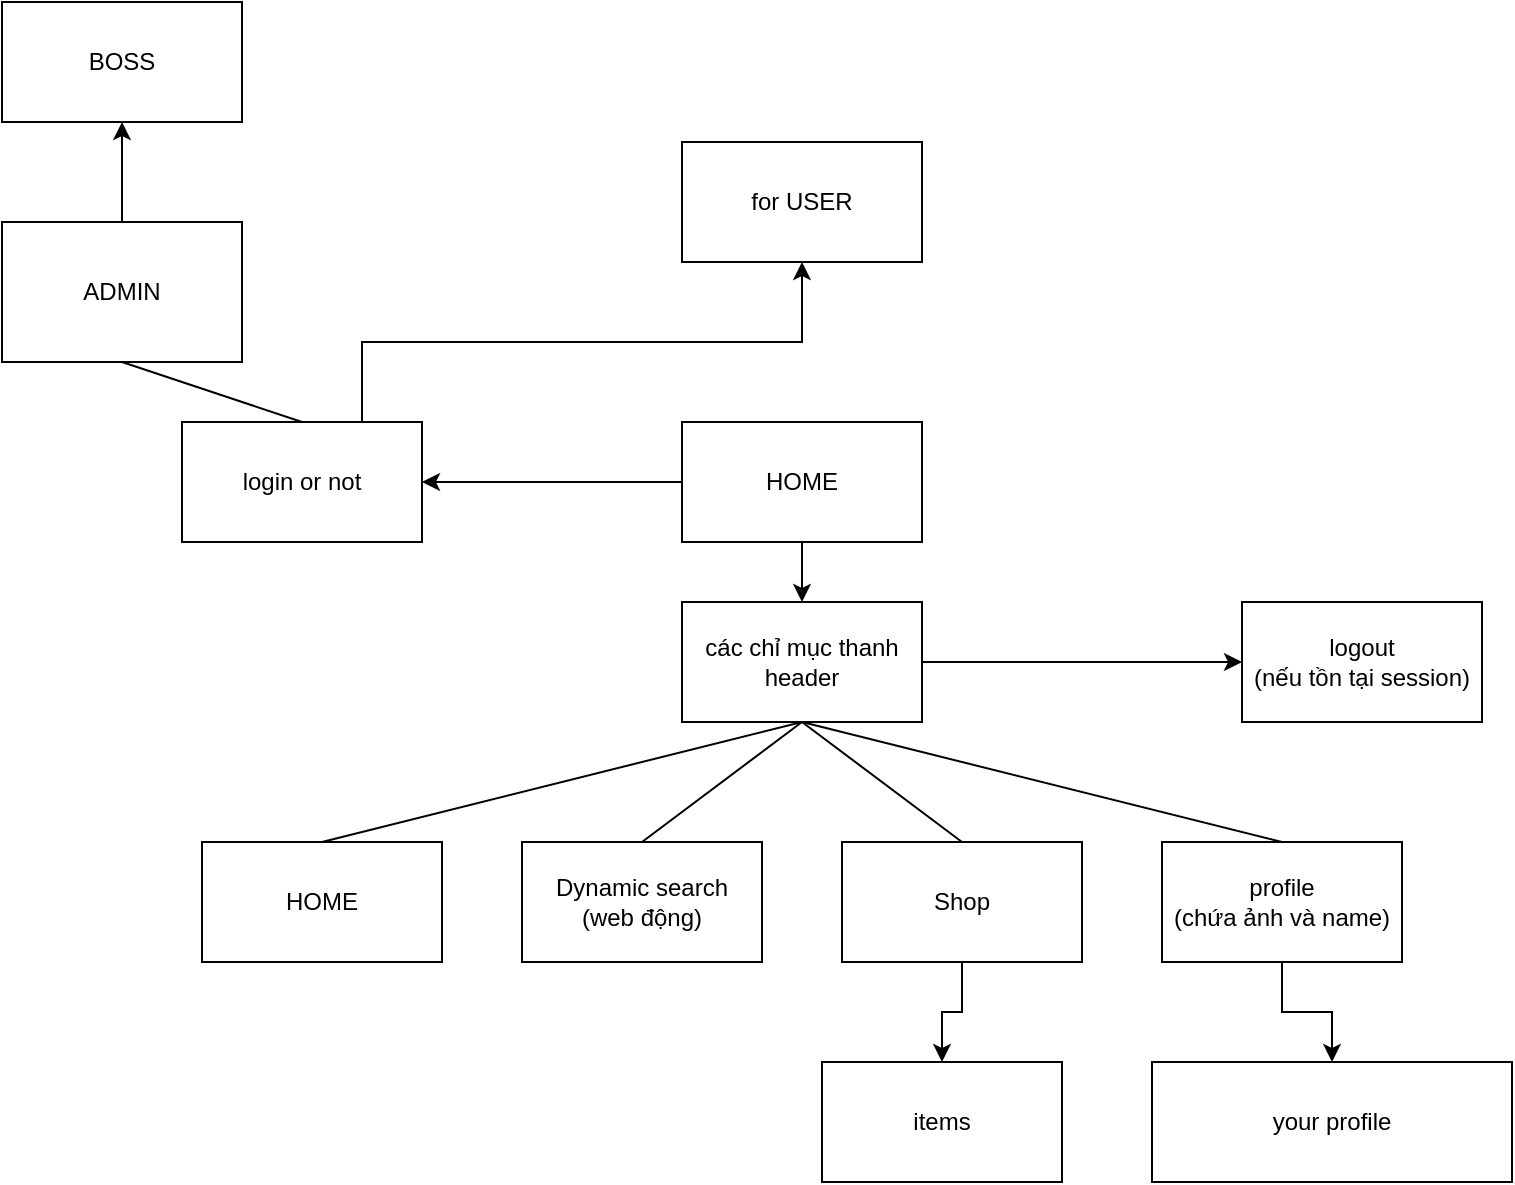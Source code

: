<mxfile version="13.9.9" type="device" pages="4"><diagram id="Ve616RyTgCaGr1OR9E2b" name="Page-1"><mxGraphModel dx="852" dy="494" grid="1" gridSize="10" guides="1" tooltips="1" connect="1" arrows="1" fold="1" page="1" pageScale="1" pageWidth="1169" pageHeight="827" math="0" shadow="0"><root><mxCell id="0"/><mxCell id="1" parent="0"/><mxCell id="bPznSyXP8PeqoaFr3_en-28" style="edgeStyle=orthogonalEdgeStyle;rounded=0;orthogonalLoop=1;jettySize=auto;html=1;exitX=0;exitY=0.5;exitDx=0;exitDy=0;entryX=1;entryY=0.5;entryDx=0;entryDy=0;" parent="1" source="bPznSyXP8PeqoaFr3_en-1" target="bPznSyXP8PeqoaFr3_en-2" edge="1"><mxGeometry relative="1" as="geometry"/></mxCell><mxCell id="bPznSyXP8PeqoaFr3_en-29" style="edgeStyle=orthogonalEdgeStyle;rounded=0;orthogonalLoop=1;jettySize=auto;html=1;exitX=0.5;exitY=1;exitDx=0;exitDy=0;entryX=0.5;entryY=0;entryDx=0;entryDy=0;" parent="1" source="bPznSyXP8PeqoaFr3_en-1" target="bPznSyXP8PeqoaFr3_en-4" edge="1"><mxGeometry relative="1" as="geometry"/></mxCell><mxCell id="bPznSyXP8PeqoaFr3_en-1" value="HOME" style="rounded=0;whiteSpace=wrap;html=1;" parent="1" vertex="1"><mxGeometry x="350" y="220" width="120" height="60" as="geometry"/></mxCell><mxCell id="0j-hprAxuiH773EIPQpu-4" style="edgeStyle=orthogonalEdgeStyle;rounded=0;orthogonalLoop=1;jettySize=auto;html=1;exitX=0.75;exitY=0;exitDx=0;exitDy=0;entryX=0.5;entryY=1;entryDx=0;entryDy=0;" parent="1" source="bPznSyXP8PeqoaFr3_en-2" target="0j-hprAxuiH773EIPQpu-1" edge="1"><mxGeometry relative="1" as="geometry"/></mxCell><mxCell id="bPznSyXP8PeqoaFr3_en-2" value="login or not" style="rounded=0;whiteSpace=wrap;html=1;" parent="1" vertex="1"><mxGeometry x="100" y="220" width="120" height="60" as="geometry"/></mxCell><mxCell id="bPznSyXP8PeqoaFr3_en-26" style="edgeStyle=orthogonalEdgeStyle;rounded=0;orthogonalLoop=1;jettySize=auto;html=1;exitX=1;exitY=0.5;exitDx=0;exitDy=0;entryX=0;entryY=0.5;entryDx=0;entryDy=0;" parent="1" source="bPznSyXP8PeqoaFr3_en-4" target="bPznSyXP8PeqoaFr3_en-24" edge="1"><mxGeometry relative="1" as="geometry"/></mxCell><mxCell id="bPznSyXP8PeqoaFr3_en-4" value="các chỉ mục thanh header" style="rounded=0;whiteSpace=wrap;html=1;" parent="1" vertex="1"><mxGeometry x="350" y="310" width="120" height="60" as="geometry"/></mxCell><mxCell id="bPznSyXP8PeqoaFr3_en-6" value="HOME" style="rounded=0;whiteSpace=wrap;html=1;" parent="1" vertex="1"><mxGeometry x="110" y="430" width="120" height="60" as="geometry"/></mxCell><mxCell id="bPznSyXP8PeqoaFr3_en-7" value="Dynamic search&lt;br&gt;(web động)" style="rounded=0;whiteSpace=wrap;html=1;" parent="1" vertex="1"><mxGeometry x="270" y="430" width="120" height="60" as="geometry"/></mxCell><mxCell id="bPznSyXP8PeqoaFr3_en-23" style="edgeStyle=orthogonalEdgeStyle;rounded=0;orthogonalLoop=1;jettySize=auto;html=1;exitX=0.5;exitY=1;exitDx=0;exitDy=0;entryX=0.5;entryY=0;entryDx=0;entryDy=0;" parent="1" source="bPznSyXP8PeqoaFr3_en-8" target="bPznSyXP8PeqoaFr3_en-15" edge="1"><mxGeometry relative="1" as="geometry"/></mxCell><mxCell id="bPznSyXP8PeqoaFr3_en-8" value="Shop" style="rounded=0;whiteSpace=wrap;html=1;" parent="1" vertex="1"><mxGeometry x="430" y="430" width="120" height="60" as="geometry"/></mxCell><mxCell id="bPznSyXP8PeqoaFr3_en-9" value="" style="endArrow=none;html=1;exitX=0.5;exitY=0;exitDx=0;exitDy=0;entryX=0.5;entryY=1;entryDx=0;entryDy=0;" parent="1" source="bPznSyXP8PeqoaFr3_en-6" target="bPznSyXP8PeqoaFr3_en-4" edge="1"><mxGeometry width="50" height="50" relative="1" as="geometry"><mxPoint x="410" y="470" as="sourcePoint"/><mxPoint x="460" y="420" as="targetPoint"/></mxGeometry></mxCell><mxCell id="bPznSyXP8PeqoaFr3_en-10" value="" style="endArrow=none;html=1;exitX=0.5;exitY=0;exitDx=0;exitDy=0;" parent="1" source="bPznSyXP8PeqoaFr3_en-7" edge="1"><mxGeometry width="50" height="50" relative="1" as="geometry"><mxPoint x="410" y="470" as="sourcePoint"/><mxPoint x="410" y="370" as="targetPoint"/></mxGeometry></mxCell><mxCell id="bPznSyXP8PeqoaFr3_en-11" value="" style="endArrow=none;html=1;exitX=0.5;exitY=0;exitDx=0;exitDy=0;entryX=0.5;entryY=1;entryDx=0;entryDy=0;" parent="1" source="bPznSyXP8PeqoaFr3_en-8" target="bPznSyXP8PeqoaFr3_en-4" edge="1"><mxGeometry width="50" height="50" relative="1" as="geometry"><mxPoint x="500" y="510" as="sourcePoint"/><mxPoint x="550" y="460" as="targetPoint"/></mxGeometry></mxCell><mxCell id="bPznSyXP8PeqoaFr3_en-22" style="edgeStyle=orthogonalEdgeStyle;rounded=0;orthogonalLoop=1;jettySize=auto;html=1;exitX=0.5;exitY=1;exitDx=0;exitDy=0;" parent="1" source="bPznSyXP8PeqoaFr3_en-13" target="bPznSyXP8PeqoaFr3_en-20" edge="1"><mxGeometry relative="1" as="geometry"/></mxCell><mxCell id="bPznSyXP8PeqoaFr3_en-13" value="profile&lt;br&gt;(chứa ảnh và name)" style="rounded=0;whiteSpace=wrap;html=1;" parent="1" vertex="1"><mxGeometry x="590" y="430" width="120" height="60" as="geometry"/></mxCell><mxCell id="bPznSyXP8PeqoaFr3_en-14" value="" style="endArrow=none;html=1;exitX=0.5;exitY=0;exitDx=0;exitDy=0;entryX=0.5;entryY=1;entryDx=0;entryDy=0;" parent="1" source="bPznSyXP8PeqoaFr3_en-13" target="bPznSyXP8PeqoaFr3_en-4" edge="1"><mxGeometry width="50" height="50" relative="1" as="geometry"><mxPoint x="675" y="510" as="sourcePoint"/><mxPoint x="585" y="430" as="targetPoint"/></mxGeometry></mxCell><mxCell id="bPznSyXP8PeqoaFr3_en-15" value="items" style="rounded=0;whiteSpace=wrap;html=1;" parent="1" vertex="1"><mxGeometry x="420" y="540" width="120" height="60" as="geometry"/></mxCell><mxCell id="bPznSyXP8PeqoaFr3_en-20" value="your profile" style="rounded=0;whiteSpace=wrap;html=1;" parent="1" vertex="1"><mxGeometry x="585" y="540" width="180" height="60" as="geometry"/></mxCell><mxCell id="bPznSyXP8PeqoaFr3_en-24" value="logout&lt;br&gt;(nếu tồn tại session)" style="rounded=0;whiteSpace=wrap;html=1;" parent="1" vertex="1"><mxGeometry x="630" y="310" width="120" height="60" as="geometry"/></mxCell><mxCell id="0j-hprAxuiH773EIPQpu-1" value="for USER" style="rounded=0;whiteSpace=wrap;html=1;" parent="1" vertex="1"><mxGeometry x="350" y="80" width="120" height="60" as="geometry"/></mxCell><mxCell id="8zvH6snOqZYBXvHDL_-f-2" style="edgeStyle=orthogonalEdgeStyle;rounded=0;orthogonalLoop=1;jettySize=auto;html=1;exitX=0.5;exitY=0;exitDx=0;exitDy=0;entryX=0.5;entryY=1;entryDx=0;entryDy=0;" parent="1" source="0j-hprAxuiH773EIPQpu-2" target="8zvH6snOqZYBXvHDL_-f-1" edge="1"><mxGeometry relative="1" as="geometry"/></mxCell><mxCell id="0j-hprAxuiH773EIPQpu-2" value="ADMIN" style="rounded=0;whiteSpace=wrap;html=1;" parent="1" vertex="1"><mxGeometry x="10" y="120" width="120" height="70" as="geometry"/></mxCell><mxCell id="0j-hprAxuiH773EIPQpu-3" value="" style="endArrow=none;html=1;exitX=0.5;exitY=1;exitDx=0;exitDy=0;entryX=0.5;entryY=0;entryDx=0;entryDy=0;" parent="1" source="0j-hprAxuiH773EIPQpu-2" target="bPznSyXP8PeqoaFr3_en-2" edge="1"><mxGeometry width="50" height="50" relative="1" as="geometry"><mxPoint x="150" y="270" as="sourcePoint"/><mxPoint x="200" y="220" as="targetPoint"/></mxGeometry></mxCell><mxCell id="ajIfecVODcsdCLPNp4ba-1" value="HOME" style="rounded=0;whiteSpace=wrap;html=1;" parent="1" vertex="1"><mxGeometry x="350" y="220" width="120" height="60" as="geometry"/></mxCell><mxCell id="ajIfecVODcsdCLPNp4ba-2" value="các chỉ mục thanh header" style="rounded=0;whiteSpace=wrap;html=1;" parent="1" vertex="1"><mxGeometry x="350" y="310" width="120" height="60" as="geometry"/></mxCell><mxCell id="ajIfecVODcsdCLPNp4ba-3" value="logout&lt;br&gt;(nếu tồn tại session)" style="rounded=0;whiteSpace=wrap;html=1;" parent="1" vertex="1"><mxGeometry x="630" y="310" width="120" height="60" as="geometry"/></mxCell><mxCell id="8zvH6snOqZYBXvHDL_-f-1" value="BOSS" style="rounded=0;whiteSpace=wrap;html=1;" parent="1" vertex="1"><mxGeometry x="10" y="10" width="120" height="60" as="geometry"/></mxCell></root></mxGraphModel></diagram><diagram id="CWNGvtyZe-WgL6Mk0b5H" name="Page-2"><mxGraphModel dx="852" dy="494" grid="1" gridSize="10" guides="1" tooltips="1" connect="1" arrows="1" fold="1" page="1" pageScale="1" pageWidth="1169" pageHeight="827" math="0" shadow="0"><root><mxCell id="A9ywYz4NEu49PooU7hmq-0"/><mxCell id="A9ywYz4NEu49PooU7hmq-1" parent="A9ywYz4NEu49PooU7hmq-0"/><mxCell id="o0GmzEzlxpVEc2rHl6ne-7" style="edgeStyle=orthogonalEdgeStyle;rounded=0;orthogonalLoop=1;jettySize=auto;html=1;exitX=1;exitY=0.75;exitDx=0;exitDy=0;entryX=0;entryY=0.5;entryDx=0;entryDy=0;" edge="1" parent="A9ywYz4NEu49PooU7hmq-1" source="A9ywYz4NEu49PooU7hmq-2" target="o0GmzEzlxpVEc2rHl6ne-4"><mxGeometry relative="1" as="geometry"/></mxCell><mxCell id="A9ywYz4NEu49PooU7hmq-2" value="ADMIN" style="rounded=0;whiteSpace=wrap;html=1;" vertex="1" parent="A9ywYz4NEu49PooU7hmq-1"><mxGeometry x="110" y="90" width="130" height="60" as="geometry"/></mxCell><mxCell id="o0GmzEzlxpVEc2rHl6ne-1" value="Dynamic search&lt;br&gt;(web động)" style="rounded=0;whiteSpace=wrap;html=1;" vertex="1" parent="A9ywYz4NEu49PooU7hmq-1"><mxGeometry x="180" y="430" width="120" height="60" as="geometry"/></mxCell><mxCell id="o0GmzEzlxpVEc2rHl6ne-14" style="edgeStyle=orthogonalEdgeStyle;rounded=0;orthogonalLoop=1;jettySize=auto;html=1;exitX=0.5;exitY=1;exitDx=0;exitDy=0;entryX=0.5;entryY=0;entryDx=0;entryDy=0;" edge="1" parent="A9ywYz4NEu49PooU7hmq-1" source="o0GmzEzlxpVEc2rHl6ne-2" target="o0GmzEzlxpVEc2rHl6ne-15"><mxGeometry relative="1" as="geometry"><mxPoint x="410" y="540" as="targetPoint"/></mxGeometry></mxCell><mxCell id="o0GmzEzlxpVEc2rHl6ne-2" value="EDIT" style="rounded=0;whiteSpace=wrap;html=1;" vertex="1" parent="A9ywYz4NEu49PooU7hmq-1"><mxGeometry x="350" y="430" width="120" height="60" as="geometry"/></mxCell><mxCell id="o0GmzEzlxpVEc2rHl6ne-3" value="profile&lt;br&gt;(chứa ảnh và name)" style="rounded=0;whiteSpace=wrap;html=1;" vertex="1" parent="A9ywYz4NEu49PooU7hmq-1"><mxGeometry x="560" y="430" width="120" height="60" as="geometry"/></mxCell><mxCell id="o0GmzEzlxpVEc2rHl6ne-8" style="edgeStyle=orthogonalEdgeStyle;rounded=0;orthogonalLoop=1;jettySize=auto;html=1;exitX=0.5;exitY=1;exitDx=0;exitDy=0;entryX=0.5;entryY=0;entryDx=0;entryDy=0;" edge="1" parent="A9ywYz4NEu49PooU7hmq-1" source="o0GmzEzlxpVEc2rHl6ne-4" target="o0GmzEzlxpVEc2rHl6ne-5"><mxGeometry relative="1" as="geometry"/></mxCell><mxCell id="o0GmzEzlxpVEc2rHl6ne-4" value="HOME" style="rounded=0;whiteSpace=wrap;html=1;" vertex="1" parent="A9ywYz4NEu49PooU7hmq-1"><mxGeometry x="350" y="190" width="120" height="60" as="geometry"/></mxCell><mxCell id="o0GmzEzlxpVEc2rHl6ne-10" style="edgeStyle=orthogonalEdgeStyle;rounded=0;orthogonalLoop=1;jettySize=auto;html=1;exitX=0.5;exitY=1;exitDx=0;exitDy=0;" edge="1" parent="A9ywYz4NEu49PooU7hmq-1" source="o0GmzEzlxpVEc2rHl6ne-5" target="o0GmzEzlxpVEc2rHl6ne-2"><mxGeometry relative="1" as="geometry"/></mxCell><mxCell id="o0GmzEzlxpVEc2rHl6ne-11" style="edgeStyle=orthogonalEdgeStyle;rounded=0;orthogonalLoop=1;jettySize=auto;html=1;exitX=0;exitY=0.5;exitDx=0;exitDy=0;" edge="1" parent="A9ywYz4NEu49PooU7hmq-1" source="o0GmzEzlxpVEc2rHl6ne-5" target="o0GmzEzlxpVEc2rHl6ne-1"><mxGeometry relative="1" as="geometry"/></mxCell><mxCell id="o0GmzEzlxpVEc2rHl6ne-12" style="edgeStyle=orthogonalEdgeStyle;rounded=0;orthogonalLoop=1;jettySize=auto;html=1;exitX=1;exitY=0.5;exitDx=0;exitDy=0;entryX=0;entryY=0.5;entryDx=0;entryDy=0;" edge="1" parent="A9ywYz4NEu49PooU7hmq-1" source="o0GmzEzlxpVEc2rHl6ne-5" target="o0GmzEzlxpVEc2rHl6ne-6"><mxGeometry relative="1" as="geometry"/></mxCell><mxCell id="o0GmzEzlxpVEc2rHl6ne-13" style="edgeStyle=orthogonalEdgeStyle;rounded=0;orthogonalLoop=1;jettySize=auto;html=1;exitX=0.75;exitY=1;exitDx=0;exitDy=0;entryX=0.5;entryY=0;entryDx=0;entryDy=0;" edge="1" parent="A9ywYz4NEu49PooU7hmq-1" source="o0GmzEzlxpVEc2rHl6ne-5" target="o0GmzEzlxpVEc2rHl6ne-3"><mxGeometry relative="1" as="geometry"/></mxCell><mxCell id="o0GmzEzlxpVEc2rHl6ne-5" value="các chỉ mục thanh header" style="rounded=0;whiteSpace=wrap;html=1;" vertex="1" parent="A9ywYz4NEu49PooU7hmq-1"><mxGeometry x="350" y="290" width="120" height="60" as="geometry"/></mxCell><mxCell id="o0GmzEzlxpVEc2rHl6ne-6" value="logout&lt;br&gt;(nếu tồn tại session)" style="rounded=0;whiteSpace=wrap;html=1;" vertex="1" parent="A9ywYz4NEu49PooU7hmq-1"><mxGeometry x="560" y="290" width="120" height="60" as="geometry"/></mxCell><mxCell id="o0GmzEzlxpVEc2rHl6ne-15" value="ITEMS" style="rounded=0;whiteSpace=wrap;html=1;" vertex="1" parent="A9ywYz4NEu49PooU7hmq-1"><mxGeometry x="350" y="550" width="120" height="60" as="geometry"/></mxCell></root></mxGraphModel></diagram><diagram id="MB9v764AfnOpaAyUD9zC" name="Page-3"><mxGraphModel dx="852" dy="494" grid="1" gridSize="10" guides="1" tooltips="1" connect="1" arrows="1" fold="1" page="1" pageScale="1" pageWidth="1169" pageHeight="827" math="0" shadow="0"><root><mxCell id="3KnqSBzjOBWOmWO-A1bn-0"/><mxCell id="3KnqSBzjOBWOmWO-A1bn-1" parent="3KnqSBzjOBWOmWO-A1bn-0"/><mxCell id="EDe__Rp7vcTRf1h1Z-RH-0" style="edgeStyle=orthogonalEdgeStyle;rounded=0;orthogonalLoop=1;jettySize=auto;html=1;exitX=1;exitY=0.75;exitDx=0;exitDy=0;entryX=0;entryY=0.5;entryDx=0;entryDy=0;" parent="3KnqSBzjOBWOmWO-A1bn-1" source="EDe__Rp7vcTRf1h1Z-RH-1" target="EDe__Rp7vcTRf1h1Z-RH-7" edge="1"><mxGeometry relative="1" as="geometry"/></mxCell><mxCell id="evl_htXXJPaAQ5c8_FGG-1" style="edgeStyle=orthogonalEdgeStyle;rounded=0;orthogonalLoop=1;jettySize=auto;html=1;exitX=1;exitY=0.25;exitDx=0;exitDy=0;entryX=0;entryY=0.5;entryDx=0;entryDy=0;" parent="3KnqSBzjOBWOmWO-A1bn-1" source="EDe__Rp7vcTRf1h1Z-RH-1" target="evl_htXXJPaAQ5c8_FGG-2" edge="1"><mxGeometry relative="1" as="geometry"><mxPoint x="378.04" y="59.04" as="targetPoint"/></mxGeometry></mxCell><mxCell id="EDe__Rp7vcTRf1h1Z-RH-1" value="BOSS" style="rounded=0;whiteSpace=wrap;html=1;" parent="3KnqSBzjOBWOmWO-A1bn-1" vertex="1"><mxGeometry x="110" y="90" width="130" height="60" as="geometry"/></mxCell><mxCell id="EDe__Rp7vcTRf1h1Z-RH-2" value="Dynamic search&lt;br&gt;(web động)" style="rounded=0;whiteSpace=wrap;html=1;" parent="3KnqSBzjOBWOmWO-A1bn-1" vertex="1"><mxGeometry x="140" y="430" width="120" height="60" as="geometry"/></mxCell><mxCell id="EDe__Rp7vcTRf1h1Z-RH-3" style="edgeStyle=orthogonalEdgeStyle;rounded=0;orthogonalLoop=1;jettySize=auto;html=1;exitX=0.5;exitY=1;exitDx=0;exitDy=0;entryX=0.5;entryY=0;entryDx=0;entryDy=0;" parent="3KnqSBzjOBWOmWO-A1bn-1" source="EDe__Rp7vcTRf1h1Z-RH-4" target="EDe__Rp7vcTRf1h1Z-RH-14" edge="1"><mxGeometry relative="1" as="geometry"><mxPoint x="410" y="540" as="targetPoint"/></mxGeometry></mxCell><mxCell id="EDe__Rp7vcTRf1h1Z-RH-4" value="EDIT" style="rounded=0;whiteSpace=wrap;html=1;" parent="3KnqSBzjOBWOmWO-A1bn-1" vertex="1"><mxGeometry x="350" y="430" width="120" height="60" as="geometry"/></mxCell><mxCell id="EDe__Rp7vcTRf1h1Z-RH-5" value="profile&lt;br&gt;(chứa ảnh và name)" style="rounded=0;whiteSpace=wrap;html=1;" parent="3KnqSBzjOBWOmWO-A1bn-1" vertex="1"><mxGeometry x="560" y="430" width="120" height="60" as="geometry"/></mxCell><mxCell id="EDe__Rp7vcTRf1h1Z-RH-6" style="edgeStyle=orthogonalEdgeStyle;rounded=0;orthogonalLoop=1;jettySize=auto;html=1;exitX=0.5;exitY=1;exitDx=0;exitDy=0;entryX=0.5;entryY=0;entryDx=0;entryDy=0;" parent="3KnqSBzjOBWOmWO-A1bn-1" source="EDe__Rp7vcTRf1h1Z-RH-7" target="EDe__Rp7vcTRf1h1Z-RH-12" edge="1"><mxGeometry relative="1" as="geometry"/></mxCell><mxCell id="EDe__Rp7vcTRf1h1Z-RH-7" value="HOME" style="rounded=0;whiteSpace=wrap;html=1;" parent="3KnqSBzjOBWOmWO-A1bn-1" vertex="1"><mxGeometry x="350" y="190" width="120" height="60" as="geometry"/></mxCell><mxCell id="EDe__Rp7vcTRf1h1Z-RH-8" style="edgeStyle=orthogonalEdgeStyle;rounded=0;orthogonalLoop=1;jettySize=auto;html=1;exitX=0.5;exitY=1;exitDx=0;exitDy=0;" parent="3KnqSBzjOBWOmWO-A1bn-1" source="EDe__Rp7vcTRf1h1Z-RH-12" target="EDe__Rp7vcTRf1h1Z-RH-4" edge="1"><mxGeometry relative="1" as="geometry"/></mxCell><mxCell id="EDe__Rp7vcTRf1h1Z-RH-9" style="edgeStyle=orthogonalEdgeStyle;rounded=0;orthogonalLoop=1;jettySize=auto;html=1;exitX=0;exitY=0.5;exitDx=0;exitDy=0;" parent="3KnqSBzjOBWOmWO-A1bn-1" source="EDe__Rp7vcTRf1h1Z-RH-12" target="EDe__Rp7vcTRf1h1Z-RH-2" edge="1"><mxGeometry relative="1" as="geometry"/></mxCell><mxCell id="EDe__Rp7vcTRf1h1Z-RH-10" style="edgeStyle=orthogonalEdgeStyle;rounded=0;orthogonalLoop=1;jettySize=auto;html=1;exitX=1;exitY=0.5;exitDx=0;exitDy=0;entryX=0;entryY=0.5;entryDx=0;entryDy=0;" parent="3KnqSBzjOBWOmWO-A1bn-1" source="EDe__Rp7vcTRf1h1Z-RH-12" target="EDe__Rp7vcTRf1h1Z-RH-13" edge="1"><mxGeometry relative="1" as="geometry"/></mxCell><mxCell id="EDe__Rp7vcTRf1h1Z-RH-11" style="edgeStyle=orthogonalEdgeStyle;rounded=0;orthogonalLoop=1;jettySize=auto;html=1;exitX=0.75;exitY=1;exitDx=0;exitDy=0;entryX=0.5;entryY=0;entryDx=0;entryDy=0;" parent="3KnqSBzjOBWOmWO-A1bn-1" source="EDe__Rp7vcTRf1h1Z-RH-12" target="EDe__Rp7vcTRf1h1Z-RH-5" edge="1"><mxGeometry relative="1" as="geometry"/></mxCell><mxCell id="EDe__Rp7vcTRf1h1Z-RH-12" value="các chỉ mục thanh header" style="rounded=0;whiteSpace=wrap;html=1;" parent="3KnqSBzjOBWOmWO-A1bn-1" vertex="1"><mxGeometry x="350" y="290" width="120" height="60" as="geometry"/></mxCell><mxCell id="EDe__Rp7vcTRf1h1Z-RH-13" value="logout&lt;br&gt;(nếu tồn tại session)" style="rounded=0;whiteSpace=wrap;html=1;" parent="3KnqSBzjOBWOmWO-A1bn-1" vertex="1"><mxGeometry x="560" y="290" width="120" height="60" as="geometry"/></mxCell><mxCell id="EDe__Rp7vcTRf1h1Z-RH-14" value="ITEMS" style="rounded=0;whiteSpace=wrap;html=1;" parent="3KnqSBzjOBWOmWO-A1bn-1" vertex="1"><mxGeometry x="350" y="550" width="120" height="60" as="geometry"/></mxCell><mxCell id="evl_htXXJPaAQ5c8_FGG-2" value="QUYEN CAO NHAT" style="rounded=0;whiteSpace=wrap;html=1;" parent="3KnqSBzjOBWOmWO-A1bn-1" vertex="1"><mxGeometry x="350" y="20" width="120" height="60" as="geometry"/></mxCell></root></mxGraphModel></diagram><diagram id="yQg81HGc0_pQpTz98fE_" name="Page-4"><mxGraphModel dx="852" dy="494" grid="1" gridSize="10" guides="1" tooltips="1" connect="1" arrows="1" fold="1" page="1" pageScale="1" pageWidth="1169" pageHeight="827" math="0" shadow="0"><root><mxCell id="GgzN7y3rxkQ_lhoG84ba-0"/><mxCell id="GgzN7y3rxkQ_lhoG84ba-1" parent="GgzN7y3rxkQ_lhoG84ba-0"/></root></mxGraphModel></diagram></mxfile>